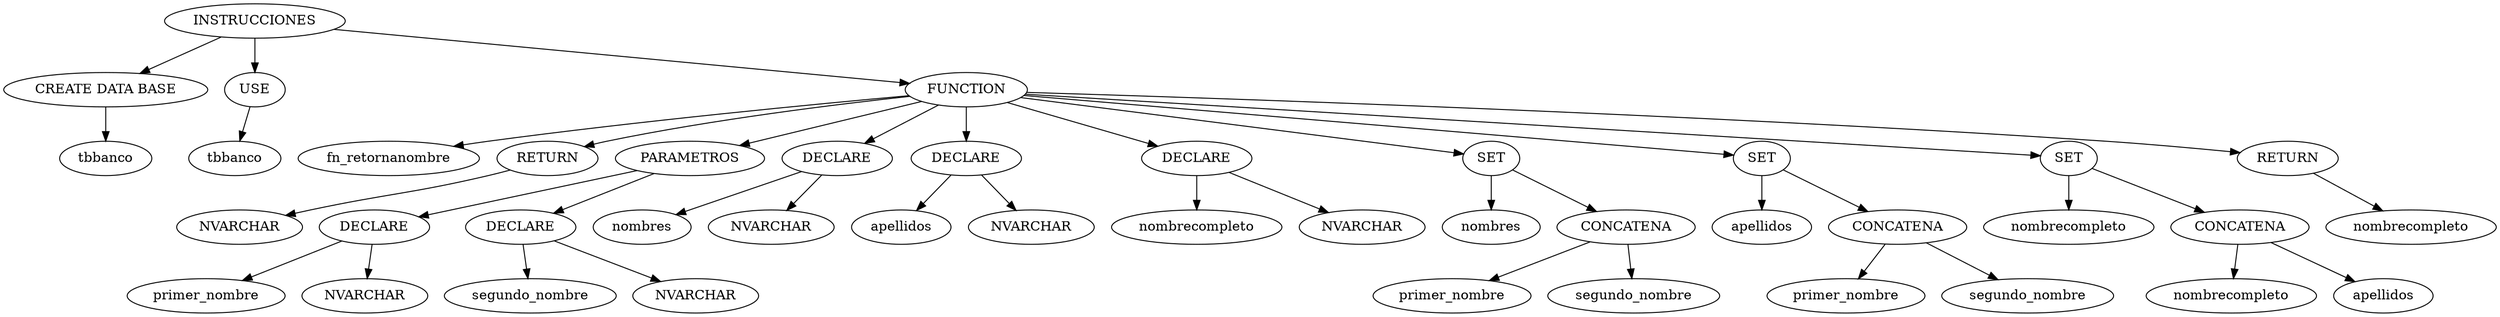 digraph {
	0 [label = "INSTRUCCIONES"];
	1 [label = "CREATE DATA BASE"];
	2 [label = "tbbanco"];
	3 [label = "USE"];
	4 [label = "tbbanco"];
	5 [label = "FUNCTION"];
	6 [label = "fn_retornanombre"];
	7 [label = "RETURN"];
	8 [label = "NVARCHAR"];
	9 [label = "PARAMETROS"];
	10 [label = "DECLARE"];
	11 [label = "primer_nombre"];
	12 [label = "NVARCHAR"];
	13 [label = "DECLARE"];
	14 [label = "segundo_nombre"];
	15 [label = "NVARCHAR"];
	16 [label = "DECLARE"];
	17 [label = "nombres"];
	18 [label = "NVARCHAR"];
	19 [label = "DECLARE"];
	20 [label = "apellidos"];
	21 [label = "NVARCHAR"];
	22 [label = "DECLARE"];
	23 [label = "nombrecompleto"];
	24 [label = "NVARCHAR"];
	25 [label = "SET"];
	26 [label = "nombres"];
	27 [label = "CONCATENA"];
	28 [label = "primer_nombre"];
	29 [label = "segundo_nombre"];
	30 [label = "SET"];
	31 [label = "apellidos"];
	32 [label = "CONCATENA"];
	33 [label = "primer_nombre"];
	34 [label = "segundo_nombre"];
	35 [label = "SET"];
	36 [label = "nombrecompleto"];
	37 [label = "CONCATENA"];
	38 [label = "nombrecompleto"];
	39 [label = "apellidos"];
	40 [label = "RETURN"];
	42 [label = "nombrecompleto"];
	0 -> 1;
	1 -> 2;
	0 -> 3;
	3 -> 4;
	0 -> 5;
	5 -> 6;
	5 -> 7;
	7 -> 8;
	5 -> 9;
	9 -> 10;
	10 -> 11;
	10 -> 12;
	9 -> 13;
	13 -> 14;
	13 -> 15;
	5 -> 16;
	16 -> 17;
	16 -> 18;
	5 -> 19;
	19 -> 20;
	19 -> 21;
	5 -> 22;
	22 -> 23;
	22 -> 24;
	5 -> 25;
	25 -> 26;
	25 -> 27;
	27 -> 28;
	27 -> 29;
	5 -> 30;
	30 -> 31;
	30 -> 32;
	32 -> 33;
	32 -> 34;
	5 -> 35;
	35 -> 36;
	35 -> 37;
	37 -> 38;
	37 -> 39;
	5 -> 40;
	40 -> 42;
}
